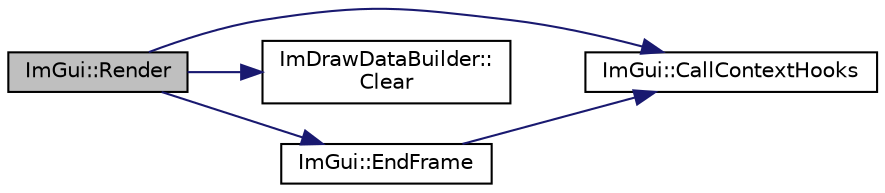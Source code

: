 digraph "ImGui::Render"
{
 // LATEX_PDF_SIZE
  edge [fontname="Helvetica",fontsize="10",labelfontname="Helvetica",labelfontsize="10"];
  node [fontname="Helvetica",fontsize="10",shape=record];
  rankdir="LR";
  Node1 [label="ImGui::Render",height=0.2,width=0.4,color="black", fillcolor="grey75", style="filled", fontcolor="black",tooltip=" "];
  Node1 -> Node2 [color="midnightblue",fontsize="10",style="solid",fontname="Helvetica"];
  Node2 [label="ImGui::CallContextHooks",height=0.2,width=0.4,color="black", fillcolor="white", style="filled",URL="$namespace_im_gui.html#a61ced7f0dd38c604e895400a2e5eeeb2",tooltip=" "];
  Node1 -> Node3 [color="midnightblue",fontsize="10",style="solid",fontname="Helvetica"];
  Node3 [label="ImDrawDataBuilder::\lClear",height=0.2,width=0.4,color="black", fillcolor="white", style="filled",URL="$struct_im_draw_data_builder.html#a5306e78438b48a74f2d65d0e10d36d53",tooltip=" "];
  Node1 -> Node4 [color="midnightblue",fontsize="10",style="solid",fontname="Helvetica"];
  Node4 [label="ImGui::EndFrame",height=0.2,width=0.4,color="black", fillcolor="white", style="filled",URL="$namespace_im_gui.html#a246c37da45e88a12ade440a0feacb4ee",tooltip=" "];
  Node4 -> Node2 [color="midnightblue",fontsize="10",style="solid",fontname="Helvetica"];
}
